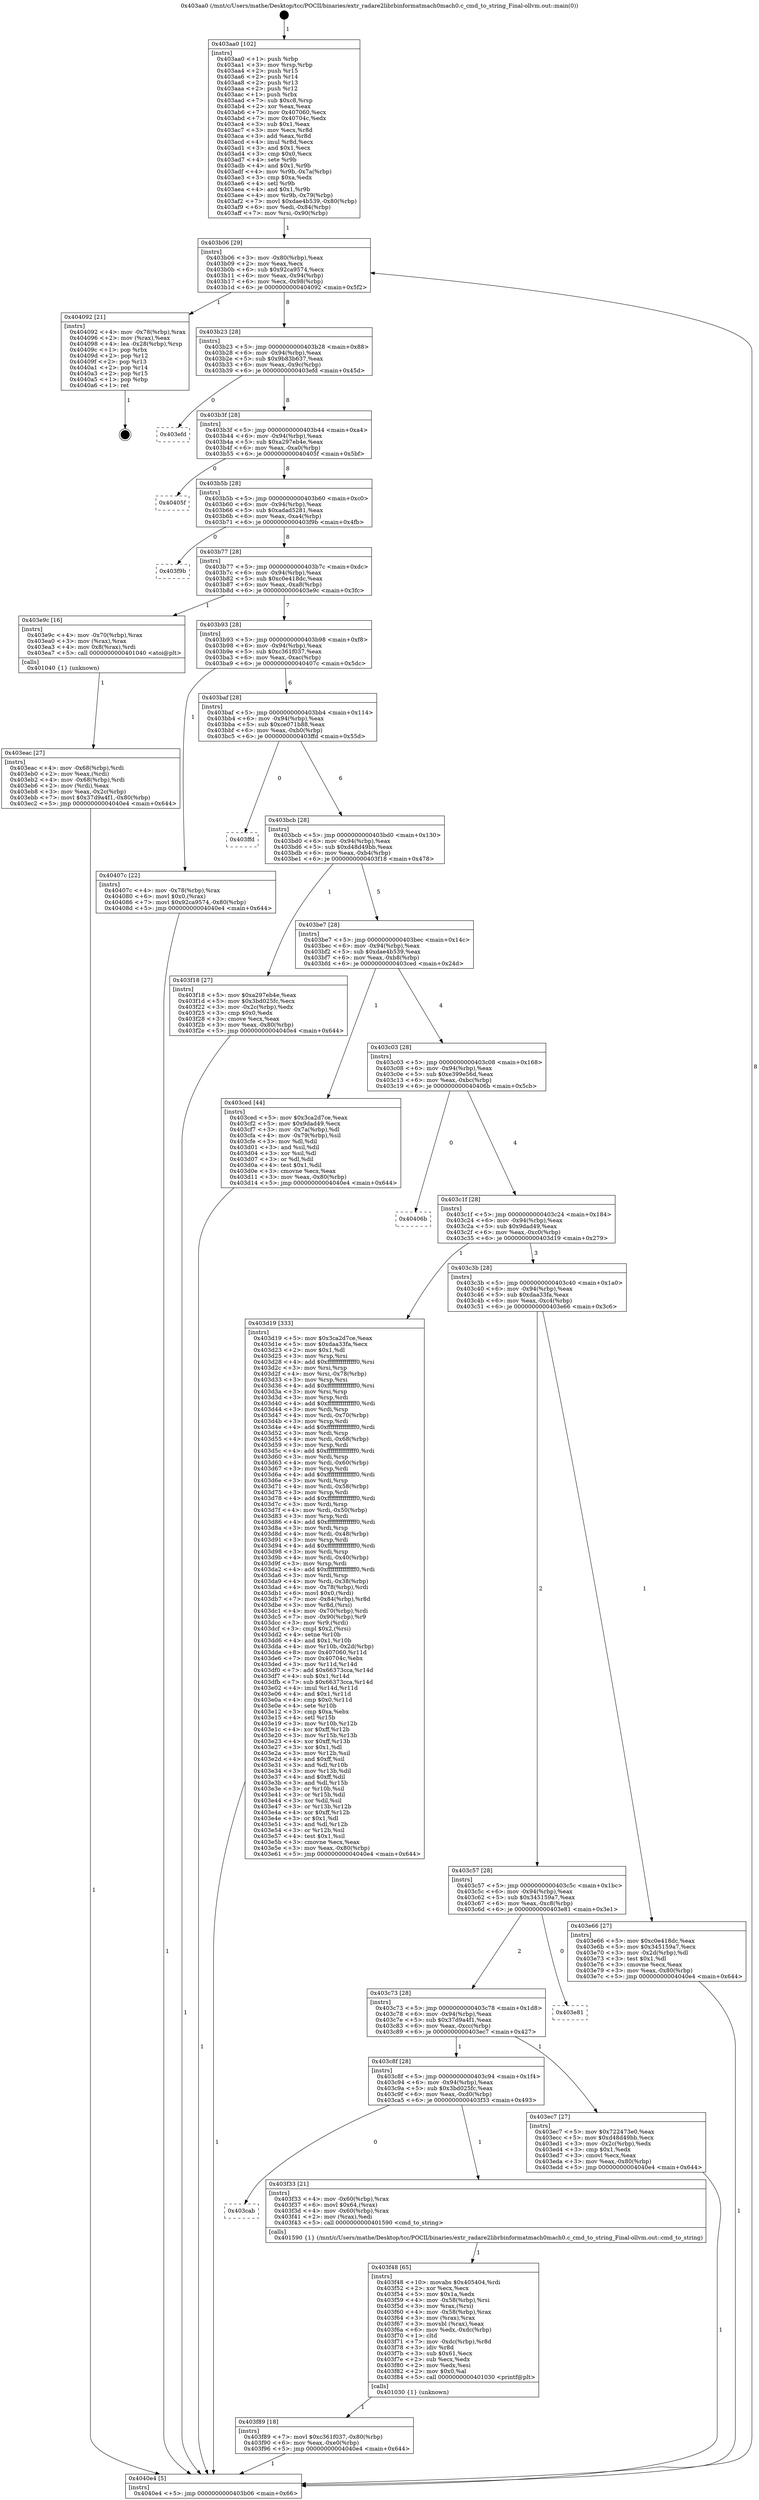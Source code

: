 digraph "0x403aa0" {
  label = "0x403aa0 (/mnt/c/Users/mathe/Desktop/tcc/POCII/binaries/extr_radare2librbinformatmach0mach0.c_cmd_to_string_Final-ollvm.out::main(0))"
  labelloc = "t"
  node[shape=record]

  Entry [label="",width=0.3,height=0.3,shape=circle,fillcolor=black,style=filled]
  "0x403b06" [label="{
     0x403b06 [29]\l
     | [instrs]\l
     &nbsp;&nbsp;0x403b06 \<+3\>: mov -0x80(%rbp),%eax\l
     &nbsp;&nbsp;0x403b09 \<+2\>: mov %eax,%ecx\l
     &nbsp;&nbsp;0x403b0b \<+6\>: sub $0x92ca9574,%ecx\l
     &nbsp;&nbsp;0x403b11 \<+6\>: mov %eax,-0x94(%rbp)\l
     &nbsp;&nbsp;0x403b17 \<+6\>: mov %ecx,-0x98(%rbp)\l
     &nbsp;&nbsp;0x403b1d \<+6\>: je 0000000000404092 \<main+0x5f2\>\l
  }"]
  "0x404092" [label="{
     0x404092 [21]\l
     | [instrs]\l
     &nbsp;&nbsp;0x404092 \<+4\>: mov -0x78(%rbp),%rax\l
     &nbsp;&nbsp;0x404096 \<+2\>: mov (%rax),%eax\l
     &nbsp;&nbsp;0x404098 \<+4\>: lea -0x28(%rbp),%rsp\l
     &nbsp;&nbsp;0x40409c \<+1\>: pop %rbx\l
     &nbsp;&nbsp;0x40409d \<+2\>: pop %r12\l
     &nbsp;&nbsp;0x40409f \<+2\>: pop %r13\l
     &nbsp;&nbsp;0x4040a1 \<+2\>: pop %r14\l
     &nbsp;&nbsp;0x4040a3 \<+2\>: pop %r15\l
     &nbsp;&nbsp;0x4040a5 \<+1\>: pop %rbp\l
     &nbsp;&nbsp;0x4040a6 \<+1\>: ret\l
  }"]
  "0x403b23" [label="{
     0x403b23 [28]\l
     | [instrs]\l
     &nbsp;&nbsp;0x403b23 \<+5\>: jmp 0000000000403b28 \<main+0x88\>\l
     &nbsp;&nbsp;0x403b28 \<+6\>: mov -0x94(%rbp),%eax\l
     &nbsp;&nbsp;0x403b2e \<+5\>: sub $0x9b83b637,%eax\l
     &nbsp;&nbsp;0x403b33 \<+6\>: mov %eax,-0x9c(%rbp)\l
     &nbsp;&nbsp;0x403b39 \<+6\>: je 0000000000403efd \<main+0x45d\>\l
  }"]
  Exit [label="",width=0.3,height=0.3,shape=circle,fillcolor=black,style=filled,peripheries=2]
  "0x403efd" [label="{
     0x403efd\l
  }", style=dashed]
  "0x403b3f" [label="{
     0x403b3f [28]\l
     | [instrs]\l
     &nbsp;&nbsp;0x403b3f \<+5\>: jmp 0000000000403b44 \<main+0xa4\>\l
     &nbsp;&nbsp;0x403b44 \<+6\>: mov -0x94(%rbp),%eax\l
     &nbsp;&nbsp;0x403b4a \<+5\>: sub $0xa297eb4e,%eax\l
     &nbsp;&nbsp;0x403b4f \<+6\>: mov %eax,-0xa0(%rbp)\l
     &nbsp;&nbsp;0x403b55 \<+6\>: je 000000000040405f \<main+0x5bf\>\l
  }"]
  "0x403f89" [label="{
     0x403f89 [18]\l
     | [instrs]\l
     &nbsp;&nbsp;0x403f89 \<+7\>: movl $0xc361f037,-0x80(%rbp)\l
     &nbsp;&nbsp;0x403f90 \<+6\>: mov %eax,-0xe0(%rbp)\l
     &nbsp;&nbsp;0x403f96 \<+5\>: jmp 00000000004040e4 \<main+0x644\>\l
  }"]
  "0x40405f" [label="{
     0x40405f\l
  }", style=dashed]
  "0x403b5b" [label="{
     0x403b5b [28]\l
     | [instrs]\l
     &nbsp;&nbsp;0x403b5b \<+5\>: jmp 0000000000403b60 \<main+0xc0\>\l
     &nbsp;&nbsp;0x403b60 \<+6\>: mov -0x94(%rbp),%eax\l
     &nbsp;&nbsp;0x403b66 \<+5\>: sub $0xadad5281,%eax\l
     &nbsp;&nbsp;0x403b6b \<+6\>: mov %eax,-0xa4(%rbp)\l
     &nbsp;&nbsp;0x403b71 \<+6\>: je 0000000000403f9b \<main+0x4fb\>\l
  }"]
  "0x403f48" [label="{
     0x403f48 [65]\l
     | [instrs]\l
     &nbsp;&nbsp;0x403f48 \<+10\>: movabs $0x405404,%rdi\l
     &nbsp;&nbsp;0x403f52 \<+2\>: xor %ecx,%ecx\l
     &nbsp;&nbsp;0x403f54 \<+5\>: mov $0x1a,%edx\l
     &nbsp;&nbsp;0x403f59 \<+4\>: mov -0x58(%rbp),%rsi\l
     &nbsp;&nbsp;0x403f5d \<+3\>: mov %rax,(%rsi)\l
     &nbsp;&nbsp;0x403f60 \<+4\>: mov -0x58(%rbp),%rax\l
     &nbsp;&nbsp;0x403f64 \<+3\>: mov (%rax),%rax\l
     &nbsp;&nbsp;0x403f67 \<+3\>: movsbl (%rax),%eax\l
     &nbsp;&nbsp;0x403f6a \<+6\>: mov %edx,-0xdc(%rbp)\l
     &nbsp;&nbsp;0x403f70 \<+1\>: cltd\l
     &nbsp;&nbsp;0x403f71 \<+7\>: mov -0xdc(%rbp),%r8d\l
     &nbsp;&nbsp;0x403f78 \<+3\>: idiv %r8d\l
     &nbsp;&nbsp;0x403f7b \<+3\>: sub $0x61,%ecx\l
     &nbsp;&nbsp;0x403f7e \<+2\>: sub %ecx,%edx\l
     &nbsp;&nbsp;0x403f80 \<+2\>: mov %edx,%esi\l
     &nbsp;&nbsp;0x403f82 \<+2\>: mov $0x0,%al\l
     &nbsp;&nbsp;0x403f84 \<+5\>: call 0000000000401030 \<printf@plt\>\l
     | [calls]\l
     &nbsp;&nbsp;0x401030 \{1\} (unknown)\l
  }"]
  "0x403f9b" [label="{
     0x403f9b\l
  }", style=dashed]
  "0x403b77" [label="{
     0x403b77 [28]\l
     | [instrs]\l
     &nbsp;&nbsp;0x403b77 \<+5\>: jmp 0000000000403b7c \<main+0xdc\>\l
     &nbsp;&nbsp;0x403b7c \<+6\>: mov -0x94(%rbp),%eax\l
     &nbsp;&nbsp;0x403b82 \<+5\>: sub $0xc0e418dc,%eax\l
     &nbsp;&nbsp;0x403b87 \<+6\>: mov %eax,-0xa8(%rbp)\l
     &nbsp;&nbsp;0x403b8d \<+6\>: je 0000000000403e9c \<main+0x3fc\>\l
  }"]
  "0x403cab" [label="{
     0x403cab\l
  }", style=dashed]
  "0x403e9c" [label="{
     0x403e9c [16]\l
     | [instrs]\l
     &nbsp;&nbsp;0x403e9c \<+4\>: mov -0x70(%rbp),%rax\l
     &nbsp;&nbsp;0x403ea0 \<+3\>: mov (%rax),%rax\l
     &nbsp;&nbsp;0x403ea3 \<+4\>: mov 0x8(%rax),%rdi\l
     &nbsp;&nbsp;0x403ea7 \<+5\>: call 0000000000401040 \<atoi@plt\>\l
     | [calls]\l
     &nbsp;&nbsp;0x401040 \{1\} (unknown)\l
  }"]
  "0x403b93" [label="{
     0x403b93 [28]\l
     | [instrs]\l
     &nbsp;&nbsp;0x403b93 \<+5\>: jmp 0000000000403b98 \<main+0xf8\>\l
     &nbsp;&nbsp;0x403b98 \<+6\>: mov -0x94(%rbp),%eax\l
     &nbsp;&nbsp;0x403b9e \<+5\>: sub $0xc361f037,%eax\l
     &nbsp;&nbsp;0x403ba3 \<+6\>: mov %eax,-0xac(%rbp)\l
     &nbsp;&nbsp;0x403ba9 \<+6\>: je 000000000040407c \<main+0x5dc\>\l
  }"]
  "0x403f33" [label="{
     0x403f33 [21]\l
     | [instrs]\l
     &nbsp;&nbsp;0x403f33 \<+4\>: mov -0x60(%rbp),%rax\l
     &nbsp;&nbsp;0x403f37 \<+6\>: movl $0x64,(%rax)\l
     &nbsp;&nbsp;0x403f3d \<+4\>: mov -0x60(%rbp),%rax\l
     &nbsp;&nbsp;0x403f41 \<+2\>: mov (%rax),%edi\l
     &nbsp;&nbsp;0x403f43 \<+5\>: call 0000000000401590 \<cmd_to_string\>\l
     | [calls]\l
     &nbsp;&nbsp;0x401590 \{1\} (/mnt/c/Users/mathe/Desktop/tcc/POCII/binaries/extr_radare2librbinformatmach0mach0.c_cmd_to_string_Final-ollvm.out::cmd_to_string)\l
  }"]
  "0x40407c" [label="{
     0x40407c [22]\l
     | [instrs]\l
     &nbsp;&nbsp;0x40407c \<+4\>: mov -0x78(%rbp),%rax\l
     &nbsp;&nbsp;0x404080 \<+6\>: movl $0x0,(%rax)\l
     &nbsp;&nbsp;0x404086 \<+7\>: movl $0x92ca9574,-0x80(%rbp)\l
     &nbsp;&nbsp;0x40408d \<+5\>: jmp 00000000004040e4 \<main+0x644\>\l
  }"]
  "0x403baf" [label="{
     0x403baf [28]\l
     | [instrs]\l
     &nbsp;&nbsp;0x403baf \<+5\>: jmp 0000000000403bb4 \<main+0x114\>\l
     &nbsp;&nbsp;0x403bb4 \<+6\>: mov -0x94(%rbp),%eax\l
     &nbsp;&nbsp;0x403bba \<+5\>: sub $0xce071b88,%eax\l
     &nbsp;&nbsp;0x403bbf \<+6\>: mov %eax,-0xb0(%rbp)\l
     &nbsp;&nbsp;0x403bc5 \<+6\>: je 0000000000403ffd \<main+0x55d\>\l
  }"]
  "0x403c8f" [label="{
     0x403c8f [28]\l
     | [instrs]\l
     &nbsp;&nbsp;0x403c8f \<+5\>: jmp 0000000000403c94 \<main+0x1f4\>\l
     &nbsp;&nbsp;0x403c94 \<+6\>: mov -0x94(%rbp),%eax\l
     &nbsp;&nbsp;0x403c9a \<+5\>: sub $0x3bd025fc,%eax\l
     &nbsp;&nbsp;0x403c9f \<+6\>: mov %eax,-0xd0(%rbp)\l
     &nbsp;&nbsp;0x403ca5 \<+6\>: je 0000000000403f33 \<main+0x493\>\l
  }"]
  "0x403ffd" [label="{
     0x403ffd\l
  }", style=dashed]
  "0x403bcb" [label="{
     0x403bcb [28]\l
     | [instrs]\l
     &nbsp;&nbsp;0x403bcb \<+5\>: jmp 0000000000403bd0 \<main+0x130\>\l
     &nbsp;&nbsp;0x403bd0 \<+6\>: mov -0x94(%rbp),%eax\l
     &nbsp;&nbsp;0x403bd6 \<+5\>: sub $0xd48d49bb,%eax\l
     &nbsp;&nbsp;0x403bdb \<+6\>: mov %eax,-0xb4(%rbp)\l
     &nbsp;&nbsp;0x403be1 \<+6\>: je 0000000000403f18 \<main+0x478\>\l
  }"]
  "0x403ec7" [label="{
     0x403ec7 [27]\l
     | [instrs]\l
     &nbsp;&nbsp;0x403ec7 \<+5\>: mov $0x722473e0,%eax\l
     &nbsp;&nbsp;0x403ecc \<+5\>: mov $0xd48d49bb,%ecx\l
     &nbsp;&nbsp;0x403ed1 \<+3\>: mov -0x2c(%rbp),%edx\l
     &nbsp;&nbsp;0x403ed4 \<+3\>: cmp $0x1,%edx\l
     &nbsp;&nbsp;0x403ed7 \<+3\>: cmovl %ecx,%eax\l
     &nbsp;&nbsp;0x403eda \<+3\>: mov %eax,-0x80(%rbp)\l
     &nbsp;&nbsp;0x403edd \<+5\>: jmp 00000000004040e4 \<main+0x644\>\l
  }"]
  "0x403f18" [label="{
     0x403f18 [27]\l
     | [instrs]\l
     &nbsp;&nbsp;0x403f18 \<+5\>: mov $0xa297eb4e,%eax\l
     &nbsp;&nbsp;0x403f1d \<+5\>: mov $0x3bd025fc,%ecx\l
     &nbsp;&nbsp;0x403f22 \<+3\>: mov -0x2c(%rbp),%edx\l
     &nbsp;&nbsp;0x403f25 \<+3\>: cmp $0x0,%edx\l
     &nbsp;&nbsp;0x403f28 \<+3\>: cmove %ecx,%eax\l
     &nbsp;&nbsp;0x403f2b \<+3\>: mov %eax,-0x80(%rbp)\l
     &nbsp;&nbsp;0x403f2e \<+5\>: jmp 00000000004040e4 \<main+0x644\>\l
  }"]
  "0x403be7" [label="{
     0x403be7 [28]\l
     | [instrs]\l
     &nbsp;&nbsp;0x403be7 \<+5\>: jmp 0000000000403bec \<main+0x14c\>\l
     &nbsp;&nbsp;0x403bec \<+6\>: mov -0x94(%rbp),%eax\l
     &nbsp;&nbsp;0x403bf2 \<+5\>: sub $0xdae4b539,%eax\l
     &nbsp;&nbsp;0x403bf7 \<+6\>: mov %eax,-0xb8(%rbp)\l
     &nbsp;&nbsp;0x403bfd \<+6\>: je 0000000000403ced \<main+0x24d\>\l
  }"]
  "0x403c73" [label="{
     0x403c73 [28]\l
     | [instrs]\l
     &nbsp;&nbsp;0x403c73 \<+5\>: jmp 0000000000403c78 \<main+0x1d8\>\l
     &nbsp;&nbsp;0x403c78 \<+6\>: mov -0x94(%rbp),%eax\l
     &nbsp;&nbsp;0x403c7e \<+5\>: sub $0x37d9a4f1,%eax\l
     &nbsp;&nbsp;0x403c83 \<+6\>: mov %eax,-0xcc(%rbp)\l
     &nbsp;&nbsp;0x403c89 \<+6\>: je 0000000000403ec7 \<main+0x427\>\l
  }"]
  "0x403ced" [label="{
     0x403ced [44]\l
     | [instrs]\l
     &nbsp;&nbsp;0x403ced \<+5\>: mov $0x3ca2d7ce,%eax\l
     &nbsp;&nbsp;0x403cf2 \<+5\>: mov $0x9dad49,%ecx\l
     &nbsp;&nbsp;0x403cf7 \<+3\>: mov -0x7a(%rbp),%dl\l
     &nbsp;&nbsp;0x403cfa \<+4\>: mov -0x79(%rbp),%sil\l
     &nbsp;&nbsp;0x403cfe \<+3\>: mov %dl,%dil\l
     &nbsp;&nbsp;0x403d01 \<+3\>: and %sil,%dil\l
     &nbsp;&nbsp;0x403d04 \<+3\>: xor %sil,%dl\l
     &nbsp;&nbsp;0x403d07 \<+3\>: or %dl,%dil\l
     &nbsp;&nbsp;0x403d0a \<+4\>: test $0x1,%dil\l
     &nbsp;&nbsp;0x403d0e \<+3\>: cmovne %ecx,%eax\l
     &nbsp;&nbsp;0x403d11 \<+3\>: mov %eax,-0x80(%rbp)\l
     &nbsp;&nbsp;0x403d14 \<+5\>: jmp 00000000004040e4 \<main+0x644\>\l
  }"]
  "0x403c03" [label="{
     0x403c03 [28]\l
     | [instrs]\l
     &nbsp;&nbsp;0x403c03 \<+5\>: jmp 0000000000403c08 \<main+0x168\>\l
     &nbsp;&nbsp;0x403c08 \<+6\>: mov -0x94(%rbp),%eax\l
     &nbsp;&nbsp;0x403c0e \<+5\>: sub $0xe399e56d,%eax\l
     &nbsp;&nbsp;0x403c13 \<+6\>: mov %eax,-0xbc(%rbp)\l
     &nbsp;&nbsp;0x403c19 \<+6\>: je 000000000040406b \<main+0x5cb\>\l
  }"]
  "0x4040e4" [label="{
     0x4040e4 [5]\l
     | [instrs]\l
     &nbsp;&nbsp;0x4040e4 \<+5\>: jmp 0000000000403b06 \<main+0x66\>\l
  }"]
  "0x403aa0" [label="{
     0x403aa0 [102]\l
     | [instrs]\l
     &nbsp;&nbsp;0x403aa0 \<+1\>: push %rbp\l
     &nbsp;&nbsp;0x403aa1 \<+3\>: mov %rsp,%rbp\l
     &nbsp;&nbsp;0x403aa4 \<+2\>: push %r15\l
     &nbsp;&nbsp;0x403aa6 \<+2\>: push %r14\l
     &nbsp;&nbsp;0x403aa8 \<+2\>: push %r13\l
     &nbsp;&nbsp;0x403aaa \<+2\>: push %r12\l
     &nbsp;&nbsp;0x403aac \<+1\>: push %rbx\l
     &nbsp;&nbsp;0x403aad \<+7\>: sub $0xc8,%rsp\l
     &nbsp;&nbsp;0x403ab4 \<+2\>: xor %eax,%eax\l
     &nbsp;&nbsp;0x403ab6 \<+7\>: mov 0x407060,%ecx\l
     &nbsp;&nbsp;0x403abd \<+7\>: mov 0x40704c,%edx\l
     &nbsp;&nbsp;0x403ac4 \<+3\>: sub $0x1,%eax\l
     &nbsp;&nbsp;0x403ac7 \<+3\>: mov %ecx,%r8d\l
     &nbsp;&nbsp;0x403aca \<+3\>: add %eax,%r8d\l
     &nbsp;&nbsp;0x403acd \<+4\>: imul %r8d,%ecx\l
     &nbsp;&nbsp;0x403ad1 \<+3\>: and $0x1,%ecx\l
     &nbsp;&nbsp;0x403ad4 \<+3\>: cmp $0x0,%ecx\l
     &nbsp;&nbsp;0x403ad7 \<+4\>: sete %r9b\l
     &nbsp;&nbsp;0x403adb \<+4\>: and $0x1,%r9b\l
     &nbsp;&nbsp;0x403adf \<+4\>: mov %r9b,-0x7a(%rbp)\l
     &nbsp;&nbsp;0x403ae3 \<+3\>: cmp $0xa,%edx\l
     &nbsp;&nbsp;0x403ae6 \<+4\>: setl %r9b\l
     &nbsp;&nbsp;0x403aea \<+4\>: and $0x1,%r9b\l
     &nbsp;&nbsp;0x403aee \<+4\>: mov %r9b,-0x79(%rbp)\l
     &nbsp;&nbsp;0x403af2 \<+7\>: movl $0xdae4b539,-0x80(%rbp)\l
     &nbsp;&nbsp;0x403af9 \<+6\>: mov %edi,-0x84(%rbp)\l
     &nbsp;&nbsp;0x403aff \<+7\>: mov %rsi,-0x90(%rbp)\l
  }"]
  "0x403e81" [label="{
     0x403e81\l
  }", style=dashed]
  "0x40406b" [label="{
     0x40406b\l
  }", style=dashed]
  "0x403c1f" [label="{
     0x403c1f [28]\l
     | [instrs]\l
     &nbsp;&nbsp;0x403c1f \<+5\>: jmp 0000000000403c24 \<main+0x184\>\l
     &nbsp;&nbsp;0x403c24 \<+6\>: mov -0x94(%rbp),%eax\l
     &nbsp;&nbsp;0x403c2a \<+5\>: sub $0x9dad49,%eax\l
     &nbsp;&nbsp;0x403c2f \<+6\>: mov %eax,-0xc0(%rbp)\l
     &nbsp;&nbsp;0x403c35 \<+6\>: je 0000000000403d19 \<main+0x279\>\l
  }"]
  "0x403eac" [label="{
     0x403eac [27]\l
     | [instrs]\l
     &nbsp;&nbsp;0x403eac \<+4\>: mov -0x68(%rbp),%rdi\l
     &nbsp;&nbsp;0x403eb0 \<+2\>: mov %eax,(%rdi)\l
     &nbsp;&nbsp;0x403eb2 \<+4\>: mov -0x68(%rbp),%rdi\l
     &nbsp;&nbsp;0x403eb6 \<+2\>: mov (%rdi),%eax\l
     &nbsp;&nbsp;0x403eb8 \<+3\>: mov %eax,-0x2c(%rbp)\l
     &nbsp;&nbsp;0x403ebb \<+7\>: movl $0x37d9a4f1,-0x80(%rbp)\l
     &nbsp;&nbsp;0x403ec2 \<+5\>: jmp 00000000004040e4 \<main+0x644\>\l
  }"]
  "0x403d19" [label="{
     0x403d19 [333]\l
     | [instrs]\l
     &nbsp;&nbsp;0x403d19 \<+5\>: mov $0x3ca2d7ce,%eax\l
     &nbsp;&nbsp;0x403d1e \<+5\>: mov $0xdaa33fa,%ecx\l
     &nbsp;&nbsp;0x403d23 \<+2\>: mov $0x1,%dl\l
     &nbsp;&nbsp;0x403d25 \<+3\>: mov %rsp,%rsi\l
     &nbsp;&nbsp;0x403d28 \<+4\>: add $0xfffffffffffffff0,%rsi\l
     &nbsp;&nbsp;0x403d2c \<+3\>: mov %rsi,%rsp\l
     &nbsp;&nbsp;0x403d2f \<+4\>: mov %rsi,-0x78(%rbp)\l
     &nbsp;&nbsp;0x403d33 \<+3\>: mov %rsp,%rsi\l
     &nbsp;&nbsp;0x403d36 \<+4\>: add $0xfffffffffffffff0,%rsi\l
     &nbsp;&nbsp;0x403d3a \<+3\>: mov %rsi,%rsp\l
     &nbsp;&nbsp;0x403d3d \<+3\>: mov %rsp,%rdi\l
     &nbsp;&nbsp;0x403d40 \<+4\>: add $0xfffffffffffffff0,%rdi\l
     &nbsp;&nbsp;0x403d44 \<+3\>: mov %rdi,%rsp\l
     &nbsp;&nbsp;0x403d47 \<+4\>: mov %rdi,-0x70(%rbp)\l
     &nbsp;&nbsp;0x403d4b \<+3\>: mov %rsp,%rdi\l
     &nbsp;&nbsp;0x403d4e \<+4\>: add $0xfffffffffffffff0,%rdi\l
     &nbsp;&nbsp;0x403d52 \<+3\>: mov %rdi,%rsp\l
     &nbsp;&nbsp;0x403d55 \<+4\>: mov %rdi,-0x68(%rbp)\l
     &nbsp;&nbsp;0x403d59 \<+3\>: mov %rsp,%rdi\l
     &nbsp;&nbsp;0x403d5c \<+4\>: add $0xfffffffffffffff0,%rdi\l
     &nbsp;&nbsp;0x403d60 \<+3\>: mov %rdi,%rsp\l
     &nbsp;&nbsp;0x403d63 \<+4\>: mov %rdi,-0x60(%rbp)\l
     &nbsp;&nbsp;0x403d67 \<+3\>: mov %rsp,%rdi\l
     &nbsp;&nbsp;0x403d6a \<+4\>: add $0xfffffffffffffff0,%rdi\l
     &nbsp;&nbsp;0x403d6e \<+3\>: mov %rdi,%rsp\l
     &nbsp;&nbsp;0x403d71 \<+4\>: mov %rdi,-0x58(%rbp)\l
     &nbsp;&nbsp;0x403d75 \<+3\>: mov %rsp,%rdi\l
     &nbsp;&nbsp;0x403d78 \<+4\>: add $0xfffffffffffffff0,%rdi\l
     &nbsp;&nbsp;0x403d7c \<+3\>: mov %rdi,%rsp\l
     &nbsp;&nbsp;0x403d7f \<+4\>: mov %rdi,-0x50(%rbp)\l
     &nbsp;&nbsp;0x403d83 \<+3\>: mov %rsp,%rdi\l
     &nbsp;&nbsp;0x403d86 \<+4\>: add $0xfffffffffffffff0,%rdi\l
     &nbsp;&nbsp;0x403d8a \<+3\>: mov %rdi,%rsp\l
     &nbsp;&nbsp;0x403d8d \<+4\>: mov %rdi,-0x48(%rbp)\l
     &nbsp;&nbsp;0x403d91 \<+3\>: mov %rsp,%rdi\l
     &nbsp;&nbsp;0x403d94 \<+4\>: add $0xfffffffffffffff0,%rdi\l
     &nbsp;&nbsp;0x403d98 \<+3\>: mov %rdi,%rsp\l
     &nbsp;&nbsp;0x403d9b \<+4\>: mov %rdi,-0x40(%rbp)\l
     &nbsp;&nbsp;0x403d9f \<+3\>: mov %rsp,%rdi\l
     &nbsp;&nbsp;0x403da2 \<+4\>: add $0xfffffffffffffff0,%rdi\l
     &nbsp;&nbsp;0x403da6 \<+3\>: mov %rdi,%rsp\l
     &nbsp;&nbsp;0x403da9 \<+4\>: mov %rdi,-0x38(%rbp)\l
     &nbsp;&nbsp;0x403dad \<+4\>: mov -0x78(%rbp),%rdi\l
     &nbsp;&nbsp;0x403db1 \<+6\>: movl $0x0,(%rdi)\l
     &nbsp;&nbsp;0x403db7 \<+7\>: mov -0x84(%rbp),%r8d\l
     &nbsp;&nbsp;0x403dbe \<+3\>: mov %r8d,(%rsi)\l
     &nbsp;&nbsp;0x403dc1 \<+4\>: mov -0x70(%rbp),%rdi\l
     &nbsp;&nbsp;0x403dc5 \<+7\>: mov -0x90(%rbp),%r9\l
     &nbsp;&nbsp;0x403dcc \<+3\>: mov %r9,(%rdi)\l
     &nbsp;&nbsp;0x403dcf \<+3\>: cmpl $0x2,(%rsi)\l
     &nbsp;&nbsp;0x403dd2 \<+4\>: setne %r10b\l
     &nbsp;&nbsp;0x403dd6 \<+4\>: and $0x1,%r10b\l
     &nbsp;&nbsp;0x403dda \<+4\>: mov %r10b,-0x2d(%rbp)\l
     &nbsp;&nbsp;0x403dde \<+8\>: mov 0x407060,%r11d\l
     &nbsp;&nbsp;0x403de6 \<+7\>: mov 0x40704c,%ebx\l
     &nbsp;&nbsp;0x403ded \<+3\>: mov %r11d,%r14d\l
     &nbsp;&nbsp;0x403df0 \<+7\>: add $0x66373cca,%r14d\l
     &nbsp;&nbsp;0x403df7 \<+4\>: sub $0x1,%r14d\l
     &nbsp;&nbsp;0x403dfb \<+7\>: sub $0x66373cca,%r14d\l
     &nbsp;&nbsp;0x403e02 \<+4\>: imul %r14d,%r11d\l
     &nbsp;&nbsp;0x403e06 \<+4\>: and $0x1,%r11d\l
     &nbsp;&nbsp;0x403e0a \<+4\>: cmp $0x0,%r11d\l
     &nbsp;&nbsp;0x403e0e \<+4\>: sete %r10b\l
     &nbsp;&nbsp;0x403e12 \<+3\>: cmp $0xa,%ebx\l
     &nbsp;&nbsp;0x403e15 \<+4\>: setl %r15b\l
     &nbsp;&nbsp;0x403e19 \<+3\>: mov %r10b,%r12b\l
     &nbsp;&nbsp;0x403e1c \<+4\>: xor $0xff,%r12b\l
     &nbsp;&nbsp;0x403e20 \<+3\>: mov %r15b,%r13b\l
     &nbsp;&nbsp;0x403e23 \<+4\>: xor $0xff,%r13b\l
     &nbsp;&nbsp;0x403e27 \<+3\>: xor $0x1,%dl\l
     &nbsp;&nbsp;0x403e2a \<+3\>: mov %r12b,%sil\l
     &nbsp;&nbsp;0x403e2d \<+4\>: and $0xff,%sil\l
     &nbsp;&nbsp;0x403e31 \<+3\>: and %dl,%r10b\l
     &nbsp;&nbsp;0x403e34 \<+3\>: mov %r13b,%dil\l
     &nbsp;&nbsp;0x403e37 \<+4\>: and $0xff,%dil\l
     &nbsp;&nbsp;0x403e3b \<+3\>: and %dl,%r15b\l
     &nbsp;&nbsp;0x403e3e \<+3\>: or %r10b,%sil\l
     &nbsp;&nbsp;0x403e41 \<+3\>: or %r15b,%dil\l
     &nbsp;&nbsp;0x403e44 \<+3\>: xor %dil,%sil\l
     &nbsp;&nbsp;0x403e47 \<+3\>: or %r13b,%r12b\l
     &nbsp;&nbsp;0x403e4a \<+4\>: xor $0xff,%r12b\l
     &nbsp;&nbsp;0x403e4e \<+3\>: or $0x1,%dl\l
     &nbsp;&nbsp;0x403e51 \<+3\>: and %dl,%r12b\l
     &nbsp;&nbsp;0x403e54 \<+3\>: or %r12b,%sil\l
     &nbsp;&nbsp;0x403e57 \<+4\>: test $0x1,%sil\l
     &nbsp;&nbsp;0x403e5b \<+3\>: cmovne %ecx,%eax\l
     &nbsp;&nbsp;0x403e5e \<+3\>: mov %eax,-0x80(%rbp)\l
     &nbsp;&nbsp;0x403e61 \<+5\>: jmp 00000000004040e4 \<main+0x644\>\l
  }"]
  "0x403c3b" [label="{
     0x403c3b [28]\l
     | [instrs]\l
     &nbsp;&nbsp;0x403c3b \<+5\>: jmp 0000000000403c40 \<main+0x1a0\>\l
     &nbsp;&nbsp;0x403c40 \<+6\>: mov -0x94(%rbp),%eax\l
     &nbsp;&nbsp;0x403c46 \<+5\>: sub $0xdaa33fa,%eax\l
     &nbsp;&nbsp;0x403c4b \<+6\>: mov %eax,-0xc4(%rbp)\l
     &nbsp;&nbsp;0x403c51 \<+6\>: je 0000000000403e66 \<main+0x3c6\>\l
  }"]
  "0x403c57" [label="{
     0x403c57 [28]\l
     | [instrs]\l
     &nbsp;&nbsp;0x403c57 \<+5\>: jmp 0000000000403c5c \<main+0x1bc\>\l
     &nbsp;&nbsp;0x403c5c \<+6\>: mov -0x94(%rbp),%eax\l
     &nbsp;&nbsp;0x403c62 \<+5\>: sub $0x345159a7,%eax\l
     &nbsp;&nbsp;0x403c67 \<+6\>: mov %eax,-0xc8(%rbp)\l
     &nbsp;&nbsp;0x403c6d \<+6\>: je 0000000000403e81 \<main+0x3e1\>\l
  }"]
  "0x403e66" [label="{
     0x403e66 [27]\l
     | [instrs]\l
     &nbsp;&nbsp;0x403e66 \<+5\>: mov $0xc0e418dc,%eax\l
     &nbsp;&nbsp;0x403e6b \<+5\>: mov $0x345159a7,%ecx\l
     &nbsp;&nbsp;0x403e70 \<+3\>: mov -0x2d(%rbp),%dl\l
     &nbsp;&nbsp;0x403e73 \<+3\>: test $0x1,%dl\l
     &nbsp;&nbsp;0x403e76 \<+3\>: cmovne %ecx,%eax\l
     &nbsp;&nbsp;0x403e79 \<+3\>: mov %eax,-0x80(%rbp)\l
     &nbsp;&nbsp;0x403e7c \<+5\>: jmp 00000000004040e4 \<main+0x644\>\l
  }"]
  Entry -> "0x403aa0" [label=" 1"]
  "0x403b06" -> "0x404092" [label=" 1"]
  "0x403b06" -> "0x403b23" [label=" 8"]
  "0x404092" -> Exit [label=" 1"]
  "0x403b23" -> "0x403efd" [label=" 0"]
  "0x403b23" -> "0x403b3f" [label=" 8"]
  "0x40407c" -> "0x4040e4" [label=" 1"]
  "0x403b3f" -> "0x40405f" [label=" 0"]
  "0x403b3f" -> "0x403b5b" [label=" 8"]
  "0x403f89" -> "0x4040e4" [label=" 1"]
  "0x403b5b" -> "0x403f9b" [label=" 0"]
  "0x403b5b" -> "0x403b77" [label=" 8"]
  "0x403f48" -> "0x403f89" [label=" 1"]
  "0x403b77" -> "0x403e9c" [label=" 1"]
  "0x403b77" -> "0x403b93" [label=" 7"]
  "0x403f33" -> "0x403f48" [label=" 1"]
  "0x403b93" -> "0x40407c" [label=" 1"]
  "0x403b93" -> "0x403baf" [label=" 6"]
  "0x403c8f" -> "0x403cab" [label=" 0"]
  "0x403baf" -> "0x403ffd" [label=" 0"]
  "0x403baf" -> "0x403bcb" [label=" 6"]
  "0x403c8f" -> "0x403f33" [label=" 1"]
  "0x403bcb" -> "0x403f18" [label=" 1"]
  "0x403bcb" -> "0x403be7" [label=" 5"]
  "0x403f18" -> "0x4040e4" [label=" 1"]
  "0x403be7" -> "0x403ced" [label=" 1"]
  "0x403be7" -> "0x403c03" [label=" 4"]
  "0x403ced" -> "0x4040e4" [label=" 1"]
  "0x403aa0" -> "0x403b06" [label=" 1"]
  "0x4040e4" -> "0x403b06" [label=" 8"]
  "0x403c73" -> "0x403c8f" [label=" 1"]
  "0x403c03" -> "0x40406b" [label=" 0"]
  "0x403c03" -> "0x403c1f" [label=" 4"]
  "0x403c73" -> "0x403ec7" [label=" 1"]
  "0x403c1f" -> "0x403d19" [label=" 1"]
  "0x403c1f" -> "0x403c3b" [label=" 3"]
  "0x403c57" -> "0x403c73" [label=" 2"]
  "0x403d19" -> "0x4040e4" [label=" 1"]
  "0x403c57" -> "0x403e81" [label=" 0"]
  "0x403c3b" -> "0x403e66" [label=" 1"]
  "0x403c3b" -> "0x403c57" [label=" 2"]
  "0x403e66" -> "0x4040e4" [label=" 1"]
  "0x403e9c" -> "0x403eac" [label=" 1"]
  "0x403eac" -> "0x4040e4" [label=" 1"]
  "0x403ec7" -> "0x4040e4" [label=" 1"]
}

